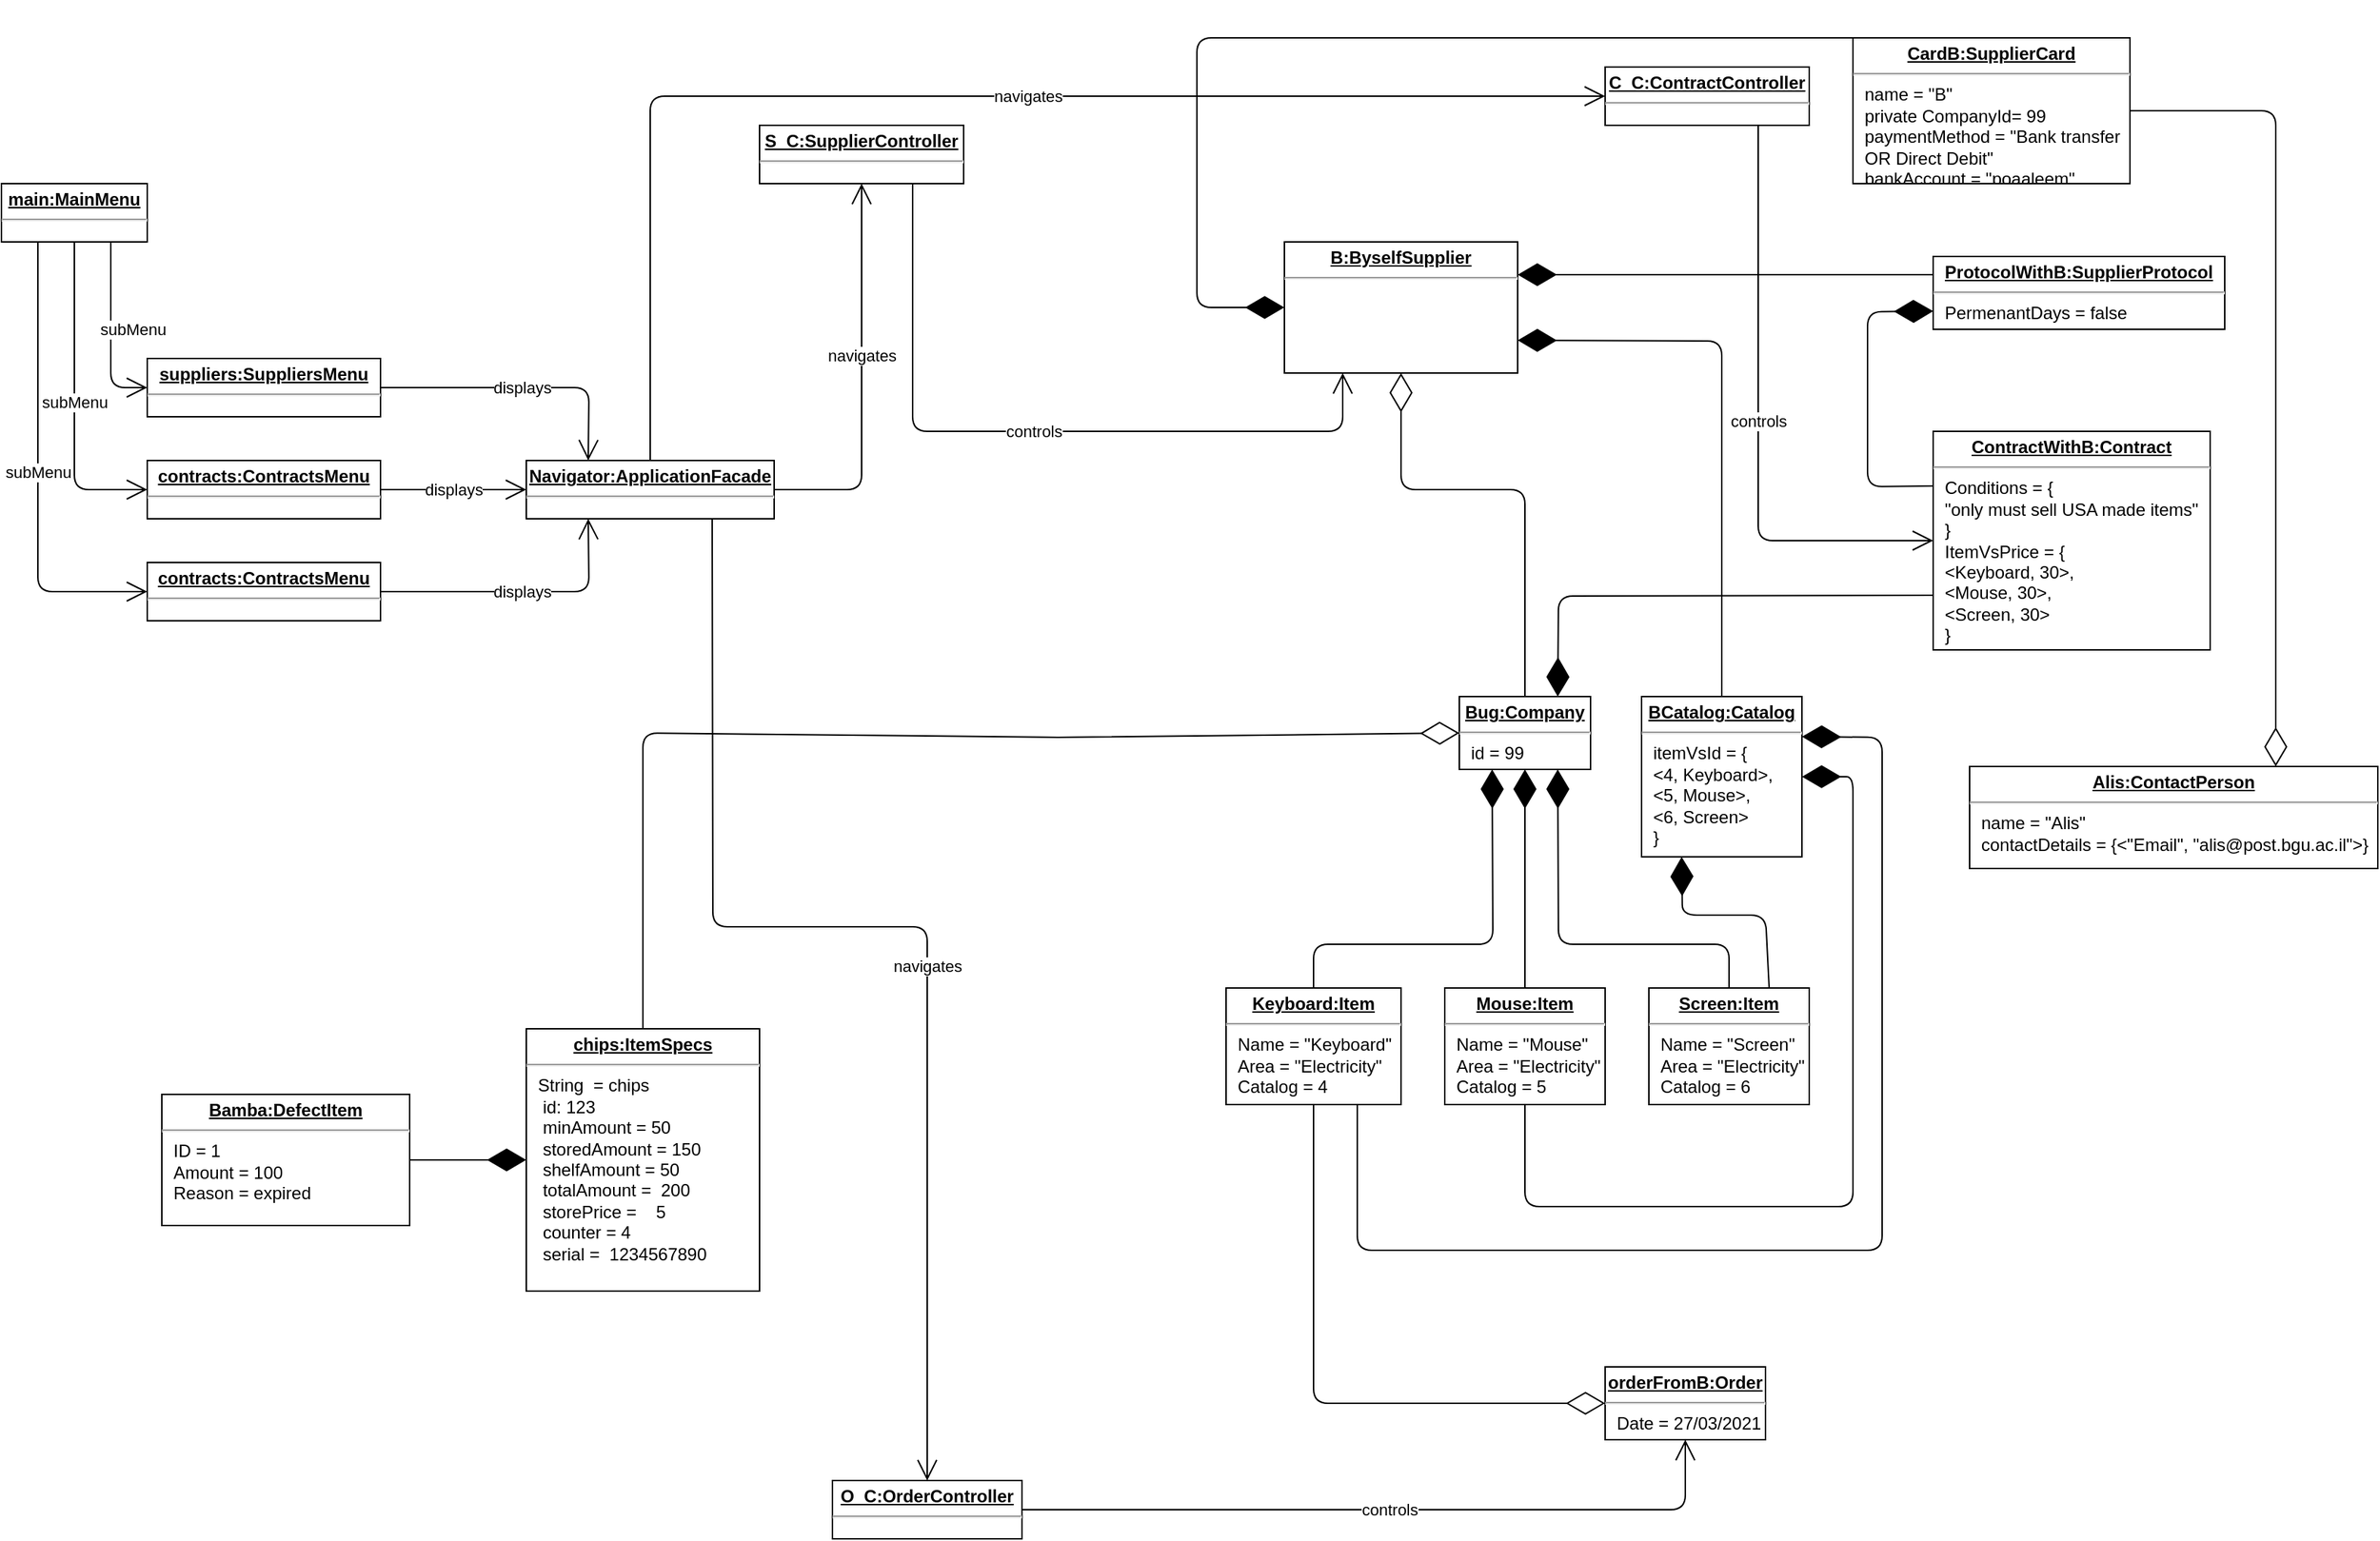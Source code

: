 <mxfile version="14.6.6" type="device"><diagram id="HHwQMlToXVR06LjxelLf" name="Page-1"><mxGraphModel dx="7414" dy="4143" grid="1" gridSize="10" guides="1" tooltips="1" connect="1" arrows="1" fold="1" page="1" pageScale="1" pageWidth="850" pageHeight="1100" math="0" shadow="0"><root><mxCell id="0"/><mxCell id="1" parent="0"/><mxCell id="db4mZ2Xf3k1fQcAfV-Ri-1" value="&lt;br&gt;" style="text;html=1;strokeColor=none;fillColor=none;align=center;verticalAlign=middle;whiteSpace=wrap;rounded=0;" vertex="1" parent="1"><mxGeometry x="845" y="692" width="40" height="20" as="geometry"/></mxCell><mxCell id="db4mZ2Xf3k1fQcAfV-Ri-2" value="&lt;p style=&quot;margin: 0px ; margin-top: 4px ; text-align: center ; text-decoration: underline&quot;&gt;&lt;b&gt;B:ByselfSupplier&lt;/b&gt;&lt;/p&gt;&lt;hr&gt;&lt;p style=&quot;margin: 0px ; margin-left: 8px&quot;&gt;&lt;br&gt;&lt;/p&gt;" style="verticalAlign=top;align=left;overflow=fill;fontSize=12;fontFamily=Helvetica;html=1;" vertex="1" parent="1"><mxGeometry x="885" y="180" width="160" height="90" as="geometry"/></mxCell><mxCell id="db4mZ2Xf3k1fQcAfV-Ri-3" value="&lt;p style=&quot;margin: 0px ; margin-top: 4px ; text-align: center ; text-decoration: underline&quot;&gt;&lt;b&gt;ContractWithB:Contract&lt;/b&gt;&lt;/p&gt;&lt;hr&gt;&lt;p style=&quot;margin: 0px 0px 0px 8px&quot;&gt;Conditions = {&lt;/p&gt;&lt;p style=&quot;margin: 0px 0px 0px 8px&quot;&gt;&quot;only must sell USA made items&quot;&lt;/p&gt;&lt;p style=&quot;margin: 0px 0px 0px 8px&quot;&gt;&lt;span&gt;}&lt;/span&gt;&lt;br&gt;&lt;/p&gt;&lt;p style=&quot;margin: 0px 0px 0px 8px&quot;&gt;ItemVsPrice = {&lt;/p&gt;&lt;p style=&quot;margin: 0px 0px 0px 8px&quot;&gt;&amp;lt;Keyboard, 30&amp;gt;,&lt;/p&gt;&lt;p style=&quot;margin: 0px 0px 0px 8px&quot;&gt;&amp;lt;Mouse, 30&amp;gt;,&lt;/p&gt;&lt;p style=&quot;margin: 0px 0px 0px 8px&quot;&gt;&amp;lt;Screen, 30&amp;gt;&lt;/p&gt;&lt;p style=&quot;margin: 0px 0px 0px 8px&quot;&gt;}&lt;/p&gt;" style="verticalAlign=top;align=left;overflow=fill;fontSize=12;fontFamily=Helvetica;html=1;" vertex="1" parent="1"><mxGeometry x="1330" y="310" width="190" height="150" as="geometry"/></mxCell><mxCell id="db4mZ2Xf3k1fQcAfV-Ri-4" value="&lt;p style=&quot;margin: 0px ; margin-top: 4px ; text-align: center ; text-decoration: underline&quot;&gt;&lt;b&gt;Alis:ContactPerson&lt;/b&gt;&lt;/p&gt;&lt;hr&gt;&lt;p style=&quot;margin: 0px ; margin-left: 8px&quot;&gt;name = &quot;Alis&quot;&lt;br&gt;contactDetails = {&amp;lt;&quot;Email&quot;, &quot;alis@post.bgu.ac.il&quot;&amp;gt;}&lt;br&gt;&lt;/p&gt;" style="verticalAlign=top;align=left;overflow=fill;fontSize=12;fontFamily=Helvetica;html=1;" vertex="1" parent="1"><mxGeometry x="1355" y="540" width="280" height="70" as="geometry"/></mxCell><mxCell id="db4mZ2Xf3k1fQcAfV-Ri-5" value="&lt;p style=&quot;margin: 0px ; margin-top: 4px ; text-align: center ; text-decoration: underline&quot;&gt;&lt;b&gt;ProtocolWithB:SupplierProtocol&lt;/b&gt;&lt;/p&gt;&lt;hr&gt;&lt;p style=&quot;margin: 0px ; margin-left: 8px&quot;&gt;PermenantDays = false&lt;br&gt;&lt;/p&gt;" style="verticalAlign=top;align=left;overflow=fill;fontSize=12;fontFamily=Helvetica;html=1;" vertex="1" parent="1"><mxGeometry x="1330" y="190" width="200" height="50" as="geometry"/></mxCell><mxCell id="db4mZ2Xf3k1fQcAfV-Ri-6" value="&lt;p style=&quot;margin: 0px ; margin-top: 4px ; text-align: center ; text-decoration: underline&quot;&gt;&lt;b&gt;CardB:SupplierCard&lt;/b&gt;&lt;/p&gt;&lt;hr&gt;&lt;p style=&quot;margin: 0px ; margin-left: 8px&quot;&gt;name = &quot;B&quot;&lt;br&gt;private CompanyId= 99&lt;br&gt;paymentMethod = &quot;Bank transfer&amp;nbsp;&lt;/p&gt;&lt;p style=&quot;margin: 0px ; margin-left: 8px&quot;&gt;OR Direct Debit&quot;&lt;/p&gt;&lt;p style=&quot;margin: 0px ; margin-left: 8px&quot;&gt;bankAccount = &quot;poaaleem&quot;&lt;/p&gt;" style="verticalAlign=top;align=left;overflow=fill;fontSize=12;fontFamily=Helvetica;html=1;" vertex="1" parent="1"><mxGeometry x="1275" y="40" width="190" height="100" as="geometry"/></mxCell><mxCell id="db4mZ2Xf3k1fQcAfV-Ri-7" value="&lt;p style=&quot;margin: 0px ; margin-top: 4px ; text-align: center ; text-decoration: underline&quot;&gt;&lt;b&gt;orderFromB:Order&lt;/b&gt;&lt;/p&gt;&lt;hr&gt;&lt;p style=&quot;margin: 0px ; margin-left: 8px&quot;&gt;Date = 27/03/2021&lt;/p&gt;" style="verticalAlign=top;align=left;overflow=fill;fontSize=12;fontFamily=Helvetica;html=1;" vertex="1" parent="1"><mxGeometry x="1105" y="952" width="110" height="50" as="geometry"/></mxCell><mxCell id="db4mZ2Xf3k1fQcAfV-Ri-8" value="" style="group" vertex="1" connectable="0" parent="1"><mxGeometry x="845" y="492" width="410" height="280" as="geometry"/></mxCell><mxCell id="db4mZ2Xf3k1fQcAfV-Ri-9" value="&lt;p style=&quot;margin: 0px ; margin-top: 4px ; text-align: center ; text-decoration: underline&quot;&gt;&lt;b&gt;Bug:Company&lt;/b&gt;&lt;/p&gt;&lt;hr&gt;&lt;p style=&quot;margin: 0px ; margin-left: 8px&quot;&gt;id = 99&lt;br&gt;&lt;/p&gt;" style="verticalAlign=top;align=left;overflow=fill;fontSize=12;fontFamily=Helvetica;html=1;" vertex="1" parent="db4mZ2Xf3k1fQcAfV-Ri-8"><mxGeometry x="160" width="90" height="50" as="geometry"/></mxCell><mxCell id="db4mZ2Xf3k1fQcAfV-Ri-10" value="&lt;p style=&quot;margin: 0px ; margin-top: 4px ; text-align: center ; text-decoration: underline&quot;&gt;&lt;b&gt;Keyboard:Item&lt;/b&gt;&lt;/p&gt;&lt;hr&gt;&lt;p style=&quot;margin: 0px ; margin-left: 8px&quot;&gt;Name = &quot;Keyboard&quot;&lt;br&gt;Area = &quot;Electricity&quot;&lt;br&gt;Catalog = 4&lt;br&gt;&lt;/p&gt;" style="verticalAlign=top;align=left;overflow=fill;fontSize=12;fontFamily=Helvetica;html=1;" vertex="1" parent="db4mZ2Xf3k1fQcAfV-Ri-8"><mxGeometry y="200" width="120" height="80" as="geometry"/></mxCell><mxCell id="db4mZ2Xf3k1fQcAfV-Ri-11" value="&lt;p style=&quot;margin: 0px ; margin-top: 4px ; text-align: center ; text-decoration: underline&quot;&gt;&lt;b&gt;Mouse:Item&lt;/b&gt;&lt;/p&gt;&lt;hr&gt;&lt;p style=&quot;margin: 0px ; margin-left: 8px&quot;&gt;Name = &quot;Mouse&quot;&lt;br&gt;Area = &quot;Electricity&quot;&lt;br&gt;Catalog = 5&lt;br&gt;&lt;/p&gt;" style="verticalAlign=top;align=left;overflow=fill;fontSize=12;fontFamily=Helvetica;html=1;" vertex="1" parent="db4mZ2Xf3k1fQcAfV-Ri-8"><mxGeometry x="150" y="200" width="110" height="80" as="geometry"/></mxCell><mxCell id="db4mZ2Xf3k1fQcAfV-Ri-12" value="&lt;p style=&quot;margin: 0px ; margin-top: 4px ; text-align: center ; text-decoration: underline&quot;&gt;&lt;b&gt;Screen:Item&lt;/b&gt;&lt;/p&gt;&lt;hr&gt;&lt;p style=&quot;margin: 0px ; margin-left: 8px&quot;&gt;Name = &quot;Screen&quot;&lt;br&gt;Area = &quot;Electricity&quot;&lt;br&gt;Catalog = 6&lt;/p&gt;" style="verticalAlign=top;align=left;overflow=fill;fontSize=12;fontFamily=Helvetica;html=1;" vertex="1" parent="db4mZ2Xf3k1fQcAfV-Ri-8"><mxGeometry x="290" y="200" width="110" height="80" as="geometry"/></mxCell><mxCell id="db4mZ2Xf3k1fQcAfV-Ri-13" value="" style="endArrow=diamondThin;endFill=1;endSize=24;html=1;exitX=0.5;exitY=0;exitDx=0;exitDy=0;entryX=0.25;entryY=1;entryDx=0;entryDy=0;" edge="1" parent="db4mZ2Xf3k1fQcAfV-Ri-8"><mxGeometry width="160" relative="1" as="geometry"><mxPoint x="60" y="200" as="sourcePoint"/><mxPoint x="182.5" y="50" as="targetPoint"/><Array as="points"><mxPoint x="60" y="170"/><mxPoint x="183" y="170"/></Array></mxGeometry></mxCell><mxCell id="db4mZ2Xf3k1fQcAfV-Ri-14" value="" style="endArrow=diamondThin;endFill=1;endSize=24;html=1;exitX=0.5;exitY=0;exitDx=0;exitDy=0;entryX=0.75;entryY=1;entryDx=0;entryDy=0;" edge="1" parent="db4mZ2Xf3k1fQcAfV-Ri-8" source="db4mZ2Xf3k1fQcAfV-Ri-12" target="db4mZ2Xf3k1fQcAfV-Ri-9"><mxGeometry width="160" relative="1" as="geometry"><mxPoint x="410" y="80" as="sourcePoint"/><mxPoint x="228" y="450" as="targetPoint"/><Array as="points"><mxPoint x="345" y="170"/><mxPoint x="228" y="170"/></Array></mxGeometry></mxCell><mxCell id="db4mZ2Xf3k1fQcAfV-Ri-15" value="" style="endArrow=diamondThin;endFill=1;endSize=24;html=1;exitX=0.5;exitY=0;exitDx=0;exitDy=0;entryX=0.5;entryY=1;entryDx=0;entryDy=0;" edge="1" parent="db4mZ2Xf3k1fQcAfV-Ri-8" source="db4mZ2Xf3k1fQcAfV-Ri-11" target="db4mZ2Xf3k1fQcAfV-Ri-9"><mxGeometry width="160" relative="1" as="geometry"><mxPoint x="410" y="480" as="sourcePoint"/><mxPoint x="570" y="480" as="targetPoint"/></mxGeometry></mxCell><mxCell id="db4mZ2Xf3k1fQcAfV-Ri-16" value="&lt;p style=&quot;margin: 0px ; margin-top: 4px ; text-align: center ; text-decoration: underline&quot;&gt;&lt;b&gt;BCatalog:Catalog&lt;/b&gt;&lt;/p&gt;&lt;hr&gt;&lt;p style=&quot;margin: 0px 0px 0px 8px&quot;&gt;itemVsId = {&lt;/p&gt;&lt;p style=&quot;margin: 0px 0px 0px 8px&quot;&gt;&amp;lt;4, Keyboard&amp;gt;,&lt;/p&gt;&lt;p style=&quot;margin: 0px 0px 0px 8px&quot;&gt;&amp;lt;5, Mouse&amp;gt;,&lt;/p&gt;&lt;p style=&quot;margin: 0px 0px 0px 8px&quot;&gt;&amp;lt;6, Screen&amp;gt;&lt;/p&gt;&lt;p style=&quot;margin: 0px 0px 0px 8px&quot;&gt;}&lt;/p&gt;" style="verticalAlign=top;align=left;overflow=fill;fontSize=12;fontFamily=Helvetica;html=1;" vertex="1" parent="db4mZ2Xf3k1fQcAfV-Ri-8"><mxGeometry x="285" width="110" height="110" as="geometry"/></mxCell><mxCell id="db4mZ2Xf3k1fQcAfV-Ri-17" value="" style="endArrow=diamondThin;endFill=1;endSize=24;html=1;exitX=0.75;exitY=0;exitDx=0;exitDy=0;entryX=0.25;entryY=1;entryDx=0;entryDy=0;" edge="1" parent="db4mZ2Xf3k1fQcAfV-Ri-8" source="db4mZ2Xf3k1fQcAfV-Ri-12" target="db4mZ2Xf3k1fQcAfV-Ri-16"><mxGeometry width="160" relative="1" as="geometry"><mxPoint x="320" y="210" as="sourcePoint"/><mxPoint x="480" y="210" as="targetPoint"/><Array as="points"><mxPoint x="370" y="150"/><mxPoint x="313" y="150"/></Array></mxGeometry></mxCell><mxCell id="db4mZ2Xf3k1fQcAfV-Ri-18" value="" style="endArrow=diamondThin;endFill=1;endSize=24;html=1;exitX=0.75;exitY=1;exitDx=0;exitDy=0;entryX=1;entryY=0.25;entryDx=0;entryDy=0;" edge="1" parent="db4mZ2Xf3k1fQcAfV-Ri-8" source="db4mZ2Xf3k1fQcAfV-Ri-10" target="db4mZ2Xf3k1fQcAfV-Ri-16"><mxGeometry width="160" relative="1" as="geometry"><mxPoint x="215" y="290" as="sourcePoint"/><mxPoint x="420" y="400" as="targetPoint"/><Array as="points"><mxPoint x="90" y="380"/><mxPoint x="450" y="380"/><mxPoint x="450" y="28"/></Array></mxGeometry></mxCell><mxCell id="db4mZ2Xf3k1fQcAfV-Ri-19" value="" style="endArrow=diamondThin;endFill=1;endSize=24;html=1;exitX=0.5;exitY=1;exitDx=0;exitDy=0;entryX=1;entryY=0.5;entryDx=0;entryDy=0;" edge="1" parent="db4mZ2Xf3k1fQcAfV-Ri-8" source="db4mZ2Xf3k1fQcAfV-Ri-11" target="db4mZ2Xf3k1fQcAfV-Ri-16"><mxGeometry width="160" relative="1" as="geometry"><mxPoint x="320" y="210" as="sourcePoint"/><mxPoint x="320" y="350" as="targetPoint"/><Array as="points"><mxPoint x="205" y="350"/><mxPoint x="430" y="350"/><mxPoint x="430" y="55"/></Array></mxGeometry></mxCell><mxCell id="db4mZ2Xf3k1fQcAfV-Ri-20" value="" style="endArrow=diamondThin;endFill=0;endSize=24;html=1;exitX=0.5;exitY=1;exitDx=0;exitDy=0;entryX=0;entryY=0.5;entryDx=0;entryDy=0;" edge="1" parent="1" source="db4mZ2Xf3k1fQcAfV-Ri-10" target="db4mZ2Xf3k1fQcAfV-Ri-7"><mxGeometry width="160" relative="1" as="geometry"><mxPoint x="1255" y="972" as="sourcePoint"/><mxPoint x="1415" y="972" as="targetPoint"/><Array as="points"><mxPoint x="905" y="977"/></Array></mxGeometry></mxCell><mxCell id="db4mZ2Xf3k1fQcAfV-Ri-21" value="" style="endArrow=diamondThin;endFill=1;endSize=24;html=1;exitX=0.5;exitY=0;exitDx=0;exitDy=0;entryX=1;entryY=0.75;entryDx=0;entryDy=0;" edge="1" parent="1" source="db4mZ2Xf3k1fQcAfV-Ri-16" target="db4mZ2Xf3k1fQcAfV-Ri-2"><mxGeometry width="160" relative="1" as="geometry"><mxPoint x="1165" y="330" as="sourcePoint"/><mxPoint x="1055" y="203" as="targetPoint"/><Array as="points"><mxPoint x="1185" y="248"/></Array></mxGeometry></mxCell><mxCell id="db4mZ2Xf3k1fQcAfV-Ri-22" value="" style="endArrow=diamondThin;endFill=0;endSize=24;html=1;exitX=0.5;exitY=0;exitDx=0;exitDy=0;entryX=0.5;entryY=1;entryDx=0;entryDy=0;" edge="1" parent="1" source="db4mZ2Xf3k1fQcAfV-Ri-9" target="db4mZ2Xf3k1fQcAfV-Ri-2"><mxGeometry width="160" relative="1" as="geometry"><mxPoint x="1165" y="330" as="sourcePoint"/><mxPoint x="1325" y="330" as="targetPoint"/><Array as="points"><mxPoint x="1050" y="350"/><mxPoint x="965" y="350"/></Array></mxGeometry></mxCell><mxCell id="db4mZ2Xf3k1fQcAfV-Ri-23" value="" style="endArrow=diamondThin;endFill=1;endSize=24;html=1;exitX=0;exitY=0;exitDx=0;exitDy=0;entryX=0;entryY=0.5;entryDx=0;entryDy=0;" edge="1" parent="1" source="db4mZ2Xf3k1fQcAfV-Ri-6" target="db4mZ2Xf3k1fQcAfV-Ri-2"><mxGeometry width="160" relative="1" as="geometry"><mxPoint x="1385" y="170" as="sourcePoint"/><mxPoint x="1545" y="170" as="targetPoint"/><Array as="points"><mxPoint x="825" y="40"/><mxPoint x="825" y="225"/></Array></mxGeometry></mxCell><mxCell id="db4mZ2Xf3k1fQcAfV-Ri-24" value="" style="endArrow=diamondThin;endFill=1;endSize=24;html=1;entryX=1;entryY=0.25;entryDx=0;entryDy=0;exitX=0;exitY=0.25;exitDx=0;exitDy=0;" edge="1" parent="1" source="db4mZ2Xf3k1fQcAfV-Ri-5" target="db4mZ2Xf3k1fQcAfV-Ri-2"><mxGeometry width="160" relative="1" as="geometry"><mxPoint x="1425" y="190" as="sourcePoint"/><mxPoint x="885" y="248" as="targetPoint"/><Array as="points"/></mxGeometry></mxCell><mxCell id="db4mZ2Xf3k1fQcAfV-Ri-25" value="" style="endArrow=diamondThin;endFill=1;endSize=24;html=1;entryX=0;entryY=0.75;entryDx=0;entryDy=0;exitX=0;exitY=0.25;exitDx=0;exitDy=0;" edge="1" parent="1" source="db4mZ2Xf3k1fQcAfV-Ri-3" target="db4mZ2Xf3k1fQcAfV-Ri-5"><mxGeometry width="160" relative="1" as="geometry"><mxPoint x="1325" y="265" as="sourcePoint"/><mxPoint x="1420" y="150" as="targetPoint"/><Array as="points"><mxPoint x="1285" y="348"/><mxPoint x="1285" y="228"/></Array></mxGeometry></mxCell><mxCell id="db4mZ2Xf3k1fQcAfV-Ri-26" value="" style="endArrow=diamondThin;endFill=0;endSize=24;html=1;exitX=1;exitY=0.5;exitDx=0;exitDy=0;entryX=0.75;entryY=0;entryDx=0;entryDy=0;" edge="1" parent="1" source="db4mZ2Xf3k1fQcAfV-Ri-6" target="db4mZ2Xf3k1fQcAfV-Ri-4"><mxGeometry width="160" relative="1" as="geometry"><mxPoint x="2475" y="-40" as="sourcePoint"/><mxPoint x="2015" y="420" as="targetPoint"/><Array as="points"><mxPoint x="1565" y="90"/></Array></mxGeometry></mxCell><mxCell id="db4mZ2Xf3k1fQcAfV-Ri-27" value="" style="endArrow=diamondThin;endFill=1;endSize=24;html=1;entryX=0.75;entryY=0;entryDx=0;entryDy=0;exitX=0;exitY=0.75;exitDx=0;exitDy=0;" edge="1" parent="1" source="db4mZ2Xf3k1fQcAfV-Ri-3" target="db4mZ2Xf3k1fQcAfV-Ri-9"><mxGeometry width="160" relative="1" as="geometry"><mxPoint x="1385" y="350" as="sourcePoint"/><mxPoint x="2045" y="320" as="targetPoint"/><Array as="points"><mxPoint x="1073" y="423"/></Array></mxGeometry></mxCell><mxCell id="db4mZ2Xf3k1fQcAfV-Ri-28" value="&lt;p style=&quot;margin: 0px ; margin-top: 4px ; text-align: center ; text-decoration: underline&quot;&gt;&lt;b&gt;contracts:ContractsMenu&lt;/b&gt;&lt;/p&gt;&lt;hr&gt;&lt;p style=&quot;margin: 0px ; margin-left: 8px&quot;&gt;&lt;br&gt;&lt;/p&gt;" style="verticalAlign=top;align=left;overflow=fill;fontSize=12;fontFamily=Helvetica;html=1;" vertex="1" parent="1"><mxGeometry x="105" y="400" width="160" height="40" as="geometry"/></mxCell><mxCell id="db4mZ2Xf3k1fQcAfV-Ri-29" value="&lt;p style=&quot;margin: 0px ; margin-top: 4px ; text-align: center ; text-decoration: underline&quot;&gt;&lt;b&gt;Navigator:ApplicationFacade&lt;/b&gt;&lt;/p&gt;&lt;hr&gt;&lt;p style=&quot;margin: 0px ; margin-left: 8px&quot;&gt;&lt;br&gt;&lt;/p&gt;" style="verticalAlign=top;align=left;overflow=fill;fontSize=12;fontFamily=Helvetica;html=1;" vertex="1" parent="1"><mxGeometry x="365" y="330" width="170" height="40" as="geometry"/></mxCell><mxCell id="db4mZ2Xf3k1fQcAfV-Ri-30" value="&lt;p style=&quot;margin: 0px ; margin-top: 4px ; text-align: center ; text-decoration: underline&quot;&gt;&lt;b&gt;C_C:ContractController&lt;/b&gt;&lt;/p&gt;&lt;hr&gt;&lt;p style=&quot;margin: 0px ; margin-left: 8px&quot;&gt;&lt;br&gt;&lt;/p&gt;" style="verticalAlign=top;align=left;overflow=fill;fontSize=12;fontFamily=Helvetica;html=1;" vertex="1" parent="1"><mxGeometry x="1105" y="60" width="140" height="40" as="geometry"/></mxCell><mxCell id="db4mZ2Xf3k1fQcAfV-Ri-31" value="&lt;p style=&quot;margin: 0px ; margin-top: 4px ; text-align: center ; text-decoration: underline&quot;&gt;&lt;b&gt;S_C:SupplierController&lt;/b&gt;&lt;/p&gt;&lt;hr&gt;&lt;p style=&quot;margin: 0px ; margin-left: 8px&quot;&gt;&lt;br&gt;&lt;/p&gt;" style="verticalAlign=top;align=left;overflow=fill;fontSize=12;fontFamily=Helvetica;html=1;" vertex="1" parent="1"><mxGeometry x="525" y="100" width="140" height="40" as="geometry"/></mxCell><mxCell id="db4mZ2Xf3k1fQcAfV-Ri-32" value="&lt;p style=&quot;margin: 0px ; margin-top: 4px ; text-align: center ; text-decoration: underline&quot;&gt;&lt;b&gt;O_C:OrderController&lt;/b&gt;&lt;/p&gt;&lt;hr&gt;&lt;p style=&quot;margin: 0px ; margin-left: 8px&quot;&gt;&lt;br&gt;&lt;/p&gt;" style="verticalAlign=top;align=left;overflow=fill;fontSize=12;fontFamily=Helvetica;html=1;" vertex="1" parent="1"><mxGeometry x="575" y="1030" width="130" height="40" as="geometry"/></mxCell><mxCell id="db4mZ2Xf3k1fQcAfV-Ri-33" value="&lt;p style=&quot;margin: 0px ; margin-top: 4px ; text-align: center ; text-decoration: underline&quot;&gt;&lt;b&gt;suppliers:SuppliersMenu&lt;/b&gt;&lt;/p&gt;&lt;hr&gt;&lt;p style=&quot;margin: 0px ; margin-left: 8px&quot;&gt;&lt;br&gt;&lt;/p&gt;" style="verticalAlign=top;align=left;overflow=fill;fontSize=12;fontFamily=Helvetica;html=1;" vertex="1" parent="1"><mxGeometry x="105" y="260" width="160" height="40" as="geometry"/></mxCell><mxCell id="db4mZ2Xf3k1fQcAfV-Ri-34" value="&lt;p style=&quot;margin: 0px ; margin-top: 4px ; text-align: center ; text-decoration: underline&quot;&gt;&lt;b&gt;contracts:ContractsMenu&lt;/b&gt;&lt;/p&gt;&lt;hr&gt;&lt;p style=&quot;margin: 0px ; margin-left: 8px&quot;&gt;&lt;br&gt;&lt;/p&gt;" style="verticalAlign=top;align=left;overflow=fill;fontSize=12;fontFamily=Helvetica;html=1;" vertex="1" parent="1"><mxGeometry x="105" y="330" width="160" height="40" as="geometry"/></mxCell><mxCell id="db4mZ2Xf3k1fQcAfV-Ri-35" value="&lt;p style=&quot;margin: 0px ; margin-top: 4px ; text-align: center ; text-decoration: underline&quot;&gt;&lt;b&gt;main:MainMenu&lt;/b&gt;&lt;/p&gt;&lt;hr&gt;&lt;p style=&quot;margin: 0px ; margin-left: 8px&quot;&gt;&lt;br&gt;&lt;/p&gt;" style="verticalAlign=top;align=left;overflow=fill;fontSize=12;fontFamily=Helvetica;html=1;" vertex="1" parent="1"><mxGeometry x="5" y="140" width="100" height="40" as="geometry"/></mxCell><mxCell id="db4mZ2Xf3k1fQcAfV-Ri-36" value="subMenu" style="endArrow=open;endSize=12;html=1;exitX=0.75;exitY=1;exitDx=0;exitDy=0;entryX=0;entryY=0.5;entryDx=0;entryDy=0;" edge="1" parent="1" source="db4mZ2Xf3k1fQcAfV-Ri-35" target="db4mZ2Xf3k1fQcAfV-Ri-33"><mxGeometry x="-0.04" y="15" width="160" relative="1" as="geometry"><mxPoint x="265" y="-360" as="sourcePoint"/><mxPoint x="55" y="240" as="targetPoint"/><Array as="points"><mxPoint x="80" y="280"/></Array><mxPoint as="offset"/></mxGeometry></mxCell><mxCell id="db4mZ2Xf3k1fQcAfV-Ri-37" value="navigates" style="endArrow=open;endSize=12;html=1;exitX=1;exitY=0.5;exitDx=0;exitDy=0;entryX=0.5;entryY=1;entryDx=0;entryDy=0;" edge="1" parent="1" source="db4mZ2Xf3k1fQcAfV-Ri-29" target="db4mZ2Xf3k1fQcAfV-Ri-31"><mxGeometry x="0.125" width="160" relative="1" as="geometry"><mxPoint x="595" y="420" as="sourcePoint"/><mxPoint x="755" y="420" as="targetPoint"/><Array as="points"><mxPoint x="595" y="350"/></Array><mxPoint as="offset"/></mxGeometry></mxCell><mxCell id="db4mZ2Xf3k1fQcAfV-Ri-38" value="subMenu" style="endArrow=open;endSize=12;html=1;exitX=0.5;exitY=1;exitDx=0;exitDy=0;entryX=0;entryY=0.5;entryDx=0;entryDy=0;" edge="1" parent="1" source="db4mZ2Xf3k1fQcAfV-Ri-35" target="db4mZ2Xf3k1fQcAfV-Ri-34"><mxGeometry width="160" relative="1" as="geometry"><mxPoint x="90" y="190" as="sourcePoint"/><mxPoint x="415.0" y="-430" as="targetPoint"/><mxPoint as="offset"/><Array as="points"><mxPoint x="55" y="350"/></Array></mxGeometry></mxCell><mxCell id="db4mZ2Xf3k1fQcAfV-Ri-39" value="subMenu" style="endArrow=open;endSize=12;html=1;exitX=0.25;exitY=1;exitDx=0;exitDy=0;entryX=0;entryY=0.5;entryDx=0;entryDy=0;" edge="1" parent="1" source="db4mZ2Xf3k1fQcAfV-Ri-35" target="db4mZ2Xf3k1fQcAfV-Ri-28"><mxGeometry width="160" relative="1" as="geometry"><mxPoint x="100" y="200" as="sourcePoint"/><mxPoint x="425.0" y="-420" as="targetPoint"/><mxPoint as="offset"/><Array as="points"><mxPoint x="30" y="420"/></Array></mxGeometry></mxCell><mxCell id="db4mZ2Xf3k1fQcAfV-Ri-40" value="displays" style="endArrow=open;endSize=12;html=1;exitX=1;exitY=0.5;exitDx=0;exitDy=0;entryX=0;entryY=0.5;entryDx=0;entryDy=0;" edge="1" parent="1" source="db4mZ2Xf3k1fQcAfV-Ri-34" target="db4mZ2Xf3k1fQcAfV-Ri-29"><mxGeometry width="160" relative="1" as="geometry"><mxPoint x="285" y="370" as="sourcePoint"/><mxPoint x="445" y="370" as="targetPoint"/></mxGeometry></mxCell><mxCell id="db4mZ2Xf3k1fQcAfV-Ri-41" value="displays" style="endArrow=open;endSize=12;html=1;exitX=1;exitY=0.5;exitDx=0;exitDy=0;entryX=0.25;entryY=1;entryDx=0;entryDy=0;" edge="1" parent="1" source="db4mZ2Xf3k1fQcAfV-Ri-28" target="db4mZ2Xf3k1fQcAfV-Ri-29"><mxGeometry width="160" relative="1" as="geometry"><mxPoint x="295" y="440.0" as="sourcePoint"/><mxPoint x="455" y="440.0" as="targetPoint"/><Array as="points"><mxPoint x="408" y="420"/></Array></mxGeometry></mxCell><mxCell id="db4mZ2Xf3k1fQcAfV-Ri-42" value="displays" style="endArrow=open;endSize=12;html=1;exitX=1;exitY=0.5;exitDx=0;exitDy=0;entryX=0.25;entryY=0;entryDx=0;entryDy=0;" edge="1" parent="1" source="db4mZ2Xf3k1fQcAfV-Ri-33" target="db4mZ2Xf3k1fQcAfV-Ri-29"><mxGeometry width="160" relative="1" as="geometry"><mxPoint x="325" y="319.17" as="sourcePoint"/><mxPoint x="485" y="319.17" as="targetPoint"/><Array as="points"><mxPoint x="408" y="280"/></Array></mxGeometry></mxCell><mxCell id="db4mZ2Xf3k1fQcAfV-Ri-43" value="controls" style="endArrow=open;endSize=12;html=1;entryX=0;entryY=0.5;entryDx=0;entryDy=0;exitX=0.75;exitY=1;exitDx=0;exitDy=0;" edge="1" parent="1" source="db4mZ2Xf3k1fQcAfV-Ri-30" target="db4mZ2Xf3k1fQcAfV-Ri-3"><mxGeometry width="160" relative="1" as="geometry"><mxPoint x="1185" y="100" as="sourcePoint"/><mxPoint x="1373" y="180" as="targetPoint"/><Array as="points"><mxPoint x="1210" y="385"/></Array></mxGeometry></mxCell><mxCell id="db4mZ2Xf3k1fQcAfV-Ri-44" value="controls" style="endArrow=open;endSize=12;html=1;exitX=1;exitY=0.5;exitDx=0;exitDy=0;" edge="1" parent="1" source="db4mZ2Xf3k1fQcAfV-Ri-32"><mxGeometry width="160" relative="1" as="geometry"><mxPoint x="705" y="1040" as="sourcePoint"/><mxPoint x="1160" y="1002" as="targetPoint"/><Array as="points"><mxPoint x="1160" y="1050"/></Array></mxGeometry></mxCell><mxCell id="db4mZ2Xf3k1fQcAfV-Ri-45" value="controls" style="endArrow=open;endSize=12;html=1;exitX=0.75;exitY=1;exitDx=0;exitDy=0;entryX=0.25;entryY=1;entryDx=0;entryDy=0;" edge="1" parent="1" source="db4mZ2Xf3k1fQcAfV-Ri-31" target="db4mZ2Xf3k1fQcAfV-Ri-2"><mxGeometry width="160" relative="1" as="geometry"><mxPoint x="255" y="-100" as="sourcePoint"/><mxPoint x="685" y="280" as="targetPoint"/><Array as="points"><mxPoint x="630" y="310"/><mxPoint x="925" y="310"/></Array></mxGeometry></mxCell><mxCell id="db4mZ2Xf3k1fQcAfV-Ri-46" value="navigates" style="endArrow=open;endSize=12;html=1;exitX=0.75;exitY=1;exitDx=0;exitDy=0;entryX=0.5;entryY=0;entryDx=0;entryDy=0;" edge="1" parent="1" source="db4mZ2Xf3k1fQcAfV-Ri-29" target="db4mZ2Xf3k1fQcAfV-Ri-32"><mxGeometry x="0.125" width="160" relative="1" as="geometry"><mxPoint x="435" y="520" as="sourcePoint"/><mxPoint x="595" y="520" as="targetPoint"/><mxPoint as="offset"/><Array as="points"><mxPoint x="493" y="650"/><mxPoint x="640" y="650"/></Array></mxGeometry></mxCell><mxCell id="db4mZ2Xf3k1fQcAfV-Ri-47" value="navigates" style="endArrow=open;endSize=12;html=1;exitX=0.5;exitY=0;exitDx=0;exitDy=0;entryX=0;entryY=0.5;entryDx=0;entryDy=0;" edge="1" parent="1" source="db4mZ2Xf3k1fQcAfV-Ri-29" target="db4mZ2Xf3k1fQcAfV-Ri-30"><mxGeometry x="0.125" width="160" relative="1" as="geometry"><mxPoint x="315" y="-390" as="sourcePoint"/><mxPoint x="465" y="-380" as="targetPoint"/><mxPoint as="offset"/><Array as="points"><mxPoint x="450" y="80"/></Array></mxGeometry></mxCell><mxCell id="db4mZ2Xf3k1fQcAfV-Ri-48" value="&lt;p style=&quot;margin: 0px ; margin-top: 4px ; text-align: center ; text-decoration: underline&quot;&gt;&lt;b&gt;Bamba:DefectItem&lt;/b&gt;&lt;/p&gt;&lt;hr&gt;&lt;p style=&quot;margin: 0px ; margin-left: 8px&quot;&gt;ID = 1&lt;/p&gt;&lt;p style=&quot;margin: 0px ; margin-left: 8px&quot;&gt;Amount = 100&lt;/p&gt;&lt;p style=&quot;margin: 0px ; margin-left: 8px&quot;&gt;&lt;span&gt;Reason = expired&lt;/span&gt;&lt;br&gt;&lt;/p&gt;" style="verticalAlign=top;align=left;overflow=fill;fontSize=12;fontFamily=Helvetica;html=1;" vertex="1" parent="1"><mxGeometry x="115" y="765" width="170" height="90" as="geometry"/></mxCell><mxCell id="db4mZ2Xf3k1fQcAfV-Ri-49" value="&lt;p style=&quot;margin: 0px ; margin-top: 4px ; text-align: center ; text-decoration: underline&quot;&gt;&lt;b&gt;chips:ItemSpecs&lt;/b&gt;&lt;/p&gt;&lt;hr&gt;&lt;p style=&quot;margin: 0px ; margin-left: 8px&quot;&gt;String&amp;nbsp; = chips&lt;br style=&quot;padding: 0px ; margin: 0px&quot;&gt;&amp;nbsp;id: 123&lt;br style=&quot;padding: 0px ; margin: 0px&quot;&gt;&amp;nbsp;minAmount = 50&lt;br style=&quot;padding: 0px ; margin: 0px&quot;&gt;&amp;nbsp;storedAmount = 150&lt;br style=&quot;padding: 0px ; margin: 0px&quot;&gt;&amp;nbsp;shelfAmount = 50&amp;nbsp;&lt;br style=&quot;padding: 0px ; margin: 0px&quot;&gt;&amp;nbsp;totalAmount =&amp;nbsp; 200&lt;br style=&quot;padding: 0px ; margin: 0px&quot;&gt;&amp;nbsp;storePrice =&amp;nbsp;&amp;nbsp;&amp;nbsp; 5&lt;br style=&quot;padding: 0px ; margin: 0px&quot;&gt;&amp;nbsp;counter = 4&amp;nbsp;&amp;nbsp;&lt;br style=&quot;padding: 0px ; margin: 0px&quot;&gt;&amp;nbsp;serial =&amp;nbsp; 1234567890&lt;br style=&quot;padding: 0px ; margin: 0px&quot;&gt;&lt;/p&gt;" style="verticalAlign=top;align=left;overflow=fill;fontSize=12;fontFamily=Helvetica;html=1;" vertex="1" parent="1"><mxGeometry x="365" y="720" width="160" height="180" as="geometry"/></mxCell><mxCell id="db4mZ2Xf3k1fQcAfV-Ri-50" value="" style="endArrow=diamondThin;endFill=1;endSize=24;html=1;exitX=1;exitY=0.5;exitDx=0;exitDy=0;entryX=0;entryY=0.5;entryDx=0;entryDy=0;" edge="1" parent="1" source="db4mZ2Xf3k1fQcAfV-Ri-48" target="db4mZ2Xf3k1fQcAfV-Ri-49"><mxGeometry width="160" relative="1" as="geometry"><mxPoint x="495" y="895" as="sourcePoint"/><mxPoint x="655" y="895" as="targetPoint"/></mxGeometry></mxCell><mxCell id="db4mZ2Xf3k1fQcAfV-Ri-51" value="" style="endArrow=diamondThin;endFill=0;endSize=24;html=1;exitX=0.5;exitY=0;exitDx=0;exitDy=0;entryX=0;entryY=0.5;entryDx=0;entryDy=0;" edge="1" parent="1" source="db4mZ2Xf3k1fQcAfV-Ri-49" target="db4mZ2Xf3k1fQcAfV-Ri-9"><mxGeometry width="160" relative="1" as="geometry"><mxPoint x="380" y="570" as="sourcePoint"/><mxPoint x="540" y="570" as="targetPoint"/><Array as="points"><mxPoint x="445" y="517"/><mxPoint x="730" y="520"/></Array></mxGeometry></mxCell></root></mxGraphModel></diagram></mxfile>